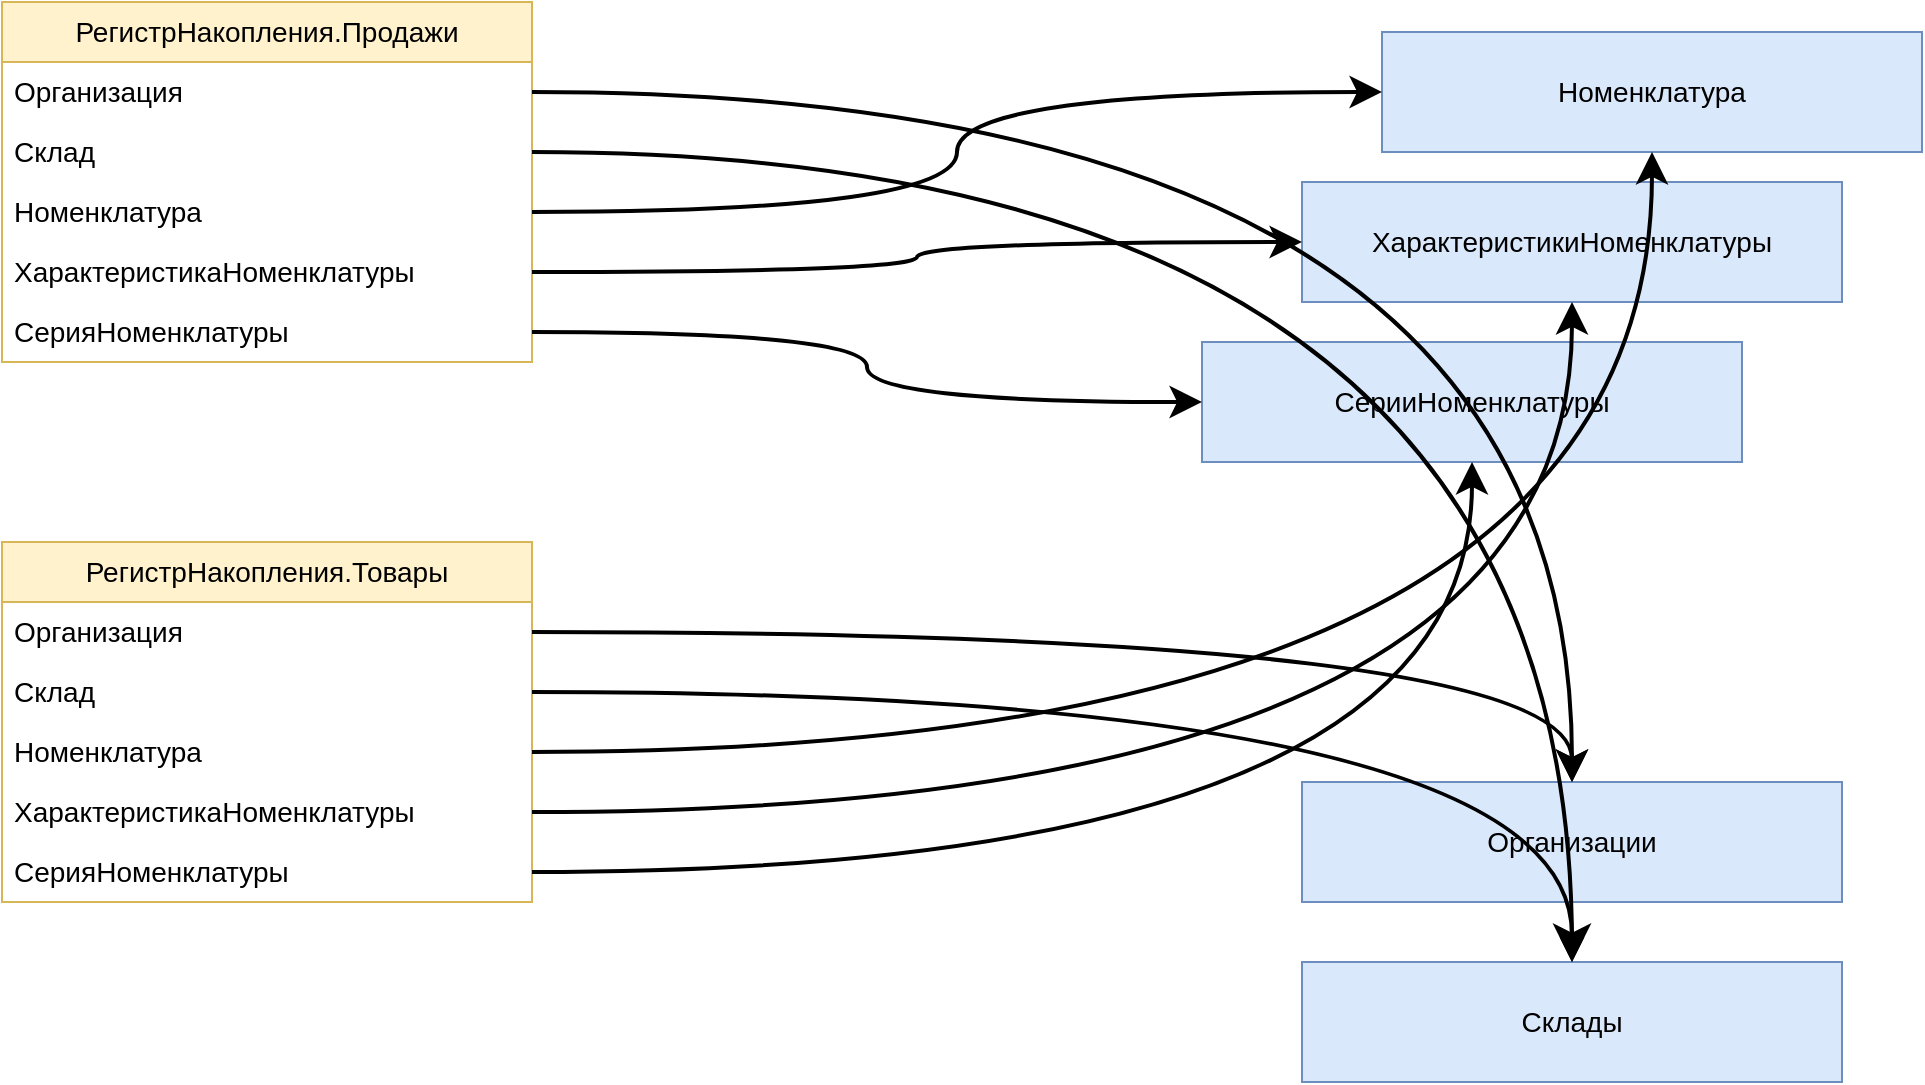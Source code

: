 <mxfile version="26.0.10">
  <diagram name="Page-1" id="c7558073-3199-34d8-9f00-42111426c3f3">
    <mxGraphModel dx="1195" dy="715" grid="1" gridSize="10" guides="1" tooltips="1" connect="1" arrows="1" fold="1" page="1" pageScale="1" pageWidth="826" pageHeight="1169" background="none" math="0" shadow="0">
      <root>
        <mxCell id="0" />
        <mxCell id="1" parent="0" />
        <mxCell id="8Yf_1v0yrgK7R68BSetH-113" value="РегистрНакопления.Продажи" style="swimlane;fontStyle=0;childLayout=stackLayout;horizontal=1;startSize=30;horizontalStack=0;resizeParent=1;resizeParentMax=0;resizeLast=0;collapsible=1;marginBottom=0;whiteSpace=wrap;html=1;fontSize=14;fillColor=#fff2cc;strokeColor=#d6b656;" vertex="1" parent="1">
          <mxGeometry x="40" y="20" width="265" height="180" as="geometry" />
        </mxCell>
        <mxCell id="8Yf_1v0yrgK7R68BSetH-137" value="&lt;span style=&quot;font-size: 14px;&quot;&gt;Организация&lt;/span&gt;" style="text;strokeColor=none;fillColor=none;align=left;verticalAlign=middle;spacingLeft=4;spacingRight=4;overflow=hidden;points=[[0,0.5],[1,0.5]];portConstraint=eastwest;rotatable=0;whiteSpace=wrap;html=1;" vertex="1" parent="8Yf_1v0yrgK7R68BSetH-113">
          <mxGeometry y="30" width="265" height="30" as="geometry" />
        </mxCell>
        <mxCell id="8Yf_1v0yrgK7R68BSetH-142" value="&lt;span style=&quot;font-size: 14px;&quot;&gt;Склад&lt;/span&gt;" style="text;strokeColor=none;fillColor=none;align=left;verticalAlign=middle;spacingLeft=4;spacingRight=4;overflow=hidden;points=[[0,0.5],[1,0.5]];portConstraint=eastwest;rotatable=0;whiteSpace=wrap;html=1;" vertex="1" parent="8Yf_1v0yrgK7R68BSetH-113">
          <mxGeometry y="60" width="265" height="30" as="geometry" />
        </mxCell>
        <mxCell id="8Yf_1v0yrgK7R68BSetH-114" value="&lt;span style=&quot;font-size: 14px;&quot;&gt;Номенклатура&lt;/span&gt;" style="text;strokeColor=none;fillColor=none;align=left;verticalAlign=middle;spacingLeft=4;spacingRight=4;overflow=hidden;points=[[0,0.5],[1,0.5]];portConstraint=eastwest;rotatable=0;whiteSpace=wrap;html=1;" vertex="1" parent="8Yf_1v0yrgK7R68BSetH-113">
          <mxGeometry y="90" width="265" height="30" as="geometry" />
        </mxCell>
        <mxCell id="8Yf_1v0yrgK7R68BSetH-115" value="&lt;span style=&quot;font-size: 14px;&quot;&gt;ХарактеристикаНоменклатуры&lt;/span&gt;" style="text;strokeColor=none;fillColor=none;align=left;verticalAlign=middle;spacingLeft=4;spacingRight=4;overflow=hidden;points=[[0,0.5],[1,0.5]];portConstraint=eastwest;rotatable=0;whiteSpace=wrap;html=1;" vertex="1" parent="8Yf_1v0yrgK7R68BSetH-113">
          <mxGeometry y="120" width="265" height="30" as="geometry" />
        </mxCell>
        <mxCell id="8Yf_1v0yrgK7R68BSetH-116" value="&lt;span style=&quot;font-size: 14px;&quot;&gt;СерияНоменклатуры&lt;/span&gt;" style="text;strokeColor=none;fillColor=none;align=left;verticalAlign=middle;spacingLeft=4;spacingRight=4;overflow=hidden;points=[[0,0.5],[1,0.5]];portConstraint=eastwest;rotatable=0;whiteSpace=wrap;html=1;" vertex="1" parent="8Yf_1v0yrgK7R68BSetH-113">
          <mxGeometry y="150" width="265" height="30" as="geometry" />
        </mxCell>
        <mxCell id="8Yf_1v0yrgK7R68BSetH-120" value="&lt;span style=&quot;font-size: 14px; text-align: left;&quot;&gt;Номенклатура&lt;/span&gt;" style="rounded=0;whiteSpace=wrap;html=1;fillColor=#dae8fc;strokeColor=#6c8ebf;" vertex="1" parent="1">
          <mxGeometry x="730" y="35" width="270" height="60" as="geometry" />
        </mxCell>
        <mxCell id="8Yf_1v0yrgK7R68BSetH-121" value="&lt;span style=&quot;font-size: 14px; text-align: left;&quot;&gt;ХарактеристикиНоменклатуры&lt;/span&gt;" style="rounded=0;whiteSpace=wrap;html=1;fillColor=#dae8fc;strokeColor=#6c8ebf;" vertex="1" parent="1">
          <mxGeometry x="690" y="110" width="270" height="60" as="geometry" />
        </mxCell>
        <mxCell id="8Yf_1v0yrgK7R68BSetH-122" value="&lt;span style=&quot;font-size: 14px; text-align: left;&quot;&gt;СерииНоменклатуры&lt;/span&gt;" style="rounded=0;whiteSpace=wrap;html=1;fillColor=#dae8fc;strokeColor=#6c8ebf;" vertex="1" parent="1">
          <mxGeometry x="640" y="190" width="270" height="60" as="geometry" />
        </mxCell>
        <mxCell id="8Yf_1v0yrgK7R68BSetH-123" style="edgeStyle=orthogonalEdgeStyle;rounded=0;orthogonalLoop=1;jettySize=auto;html=1;entryX=0;entryY=0.5;entryDx=0;entryDy=0;curved=1;strokeWidth=2;targetPerimeterSpacing=0;sourcePerimeterSpacing=0;startSize=6;endSize=10;shadow=0;flowAnimation=0;" edge="1" parent="1" source="8Yf_1v0yrgK7R68BSetH-114" target="8Yf_1v0yrgK7R68BSetH-120">
          <mxGeometry relative="1" as="geometry" />
        </mxCell>
        <mxCell id="8Yf_1v0yrgK7R68BSetH-124" style="edgeStyle=orthogonalEdgeStyle;rounded=0;orthogonalLoop=1;jettySize=auto;html=1;entryX=0;entryY=0.5;entryDx=0;entryDy=0;curved=1;strokeWidth=2;targetPerimeterSpacing=0;sourcePerimeterSpacing=0;startSize=6;endSize=10;shadow=0;flowAnimation=0;" edge="1" parent="1" source="8Yf_1v0yrgK7R68BSetH-115" target="8Yf_1v0yrgK7R68BSetH-121">
          <mxGeometry relative="1" as="geometry" />
        </mxCell>
        <mxCell id="8Yf_1v0yrgK7R68BSetH-125" style="edgeStyle=orthogonalEdgeStyle;rounded=0;orthogonalLoop=1;jettySize=auto;html=1;entryX=0;entryY=0.5;entryDx=0;entryDy=0;curved=1;strokeWidth=2;targetPerimeterSpacing=0;sourcePerimeterSpacing=0;startSize=6;endSize=10;shadow=0;flowAnimation=0;" edge="1" parent="1" source="8Yf_1v0yrgK7R68BSetH-116" target="8Yf_1v0yrgK7R68BSetH-122">
          <mxGeometry relative="1" as="geometry" />
        </mxCell>
        <mxCell id="8Yf_1v0yrgK7R68BSetH-126" value="РегистрНакопления.Товары" style="swimlane;fontStyle=0;childLayout=stackLayout;horizontal=1;startSize=30;horizontalStack=0;resizeParent=1;resizeParentMax=0;resizeLast=0;collapsible=1;marginBottom=0;whiteSpace=wrap;html=1;fontSize=14;fillColor=#fff2cc;strokeColor=#d6b656;rounded=0;shadow=0;" vertex="1" parent="1">
          <mxGeometry x="40" y="290" width="265" height="180" as="geometry">
            <mxRectangle x="40" y="260" width="220" height="30" as="alternateBounds" />
          </mxGeometry>
        </mxCell>
        <mxCell id="8Yf_1v0yrgK7R68BSetH-135" value="&lt;span style=&quot;font-size: 14px;&quot;&gt;Организация&lt;/span&gt;" style="text;strokeColor=none;fillColor=none;align=left;verticalAlign=middle;spacingLeft=4;spacingRight=4;overflow=hidden;points=[[0,0.5],[1,0.5]];portConstraint=eastwest;rotatable=0;whiteSpace=wrap;html=1;" vertex="1" parent="8Yf_1v0yrgK7R68BSetH-126">
          <mxGeometry y="30" width="265" height="30" as="geometry" />
        </mxCell>
        <mxCell id="8Yf_1v0yrgK7R68BSetH-139" value="&lt;span style=&quot;font-size: 14px;&quot;&gt;Склад&lt;/span&gt;" style="text;strokeColor=none;fillColor=none;align=left;verticalAlign=middle;spacingLeft=4;spacingRight=4;overflow=hidden;points=[[0,0.5],[1,0.5]];portConstraint=eastwest;rotatable=0;whiteSpace=wrap;html=1;" vertex="1" parent="8Yf_1v0yrgK7R68BSetH-126">
          <mxGeometry y="60" width="265" height="30" as="geometry" />
        </mxCell>
        <mxCell id="8Yf_1v0yrgK7R68BSetH-127" value="&lt;span style=&quot;font-size: 14px;&quot;&gt;Номенклатура&lt;/span&gt;" style="text;strokeColor=none;fillColor=none;align=left;verticalAlign=middle;spacingLeft=4;spacingRight=4;overflow=hidden;points=[[0,0.5],[1,0.5]];portConstraint=eastwest;rotatable=0;whiteSpace=wrap;html=1;" vertex="1" parent="8Yf_1v0yrgK7R68BSetH-126">
          <mxGeometry y="90" width="265" height="30" as="geometry" />
        </mxCell>
        <mxCell id="8Yf_1v0yrgK7R68BSetH-128" value="&lt;span style=&quot;font-size: 14px;&quot;&gt;ХарактеристикаНоменклатуры&lt;/span&gt;" style="text;strokeColor=none;fillColor=none;align=left;verticalAlign=middle;spacingLeft=4;spacingRight=4;overflow=hidden;points=[[0,0.5],[1,0.5]];portConstraint=eastwest;rotatable=0;whiteSpace=wrap;html=1;" vertex="1" parent="8Yf_1v0yrgK7R68BSetH-126">
          <mxGeometry y="120" width="265" height="30" as="geometry" />
        </mxCell>
        <mxCell id="8Yf_1v0yrgK7R68BSetH-129" value="&lt;span style=&quot;font-size: 14px;&quot;&gt;СерияНоменклатуры&lt;/span&gt;" style="text;strokeColor=none;fillColor=none;align=left;verticalAlign=middle;spacingLeft=4;spacingRight=4;overflow=hidden;points=[[0,0.5],[1,0.5]];portConstraint=eastwest;rotatable=0;whiteSpace=wrap;html=1;" vertex="1" parent="8Yf_1v0yrgK7R68BSetH-126">
          <mxGeometry y="150" width="265" height="30" as="geometry" />
        </mxCell>
        <mxCell id="8Yf_1v0yrgK7R68BSetH-131" style="edgeStyle=orthogonalEdgeStyle;rounded=0;orthogonalLoop=1;jettySize=auto;html=1;curved=1;strokeWidth=2;targetPerimeterSpacing=0;sourcePerimeterSpacing=0;startSize=6;endSize=10;shadow=0;flowAnimation=0;" edge="1" parent="1" source="8Yf_1v0yrgK7R68BSetH-128" target="8Yf_1v0yrgK7R68BSetH-121">
          <mxGeometry relative="1" as="geometry" />
        </mxCell>
        <mxCell id="8Yf_1v0yrgK7R68BSetH-132" style="edgeStyle=orthogonalEdgeStyle;rounded=0;orthogonalLoop=1;jettySize=auto;html=1;curved=1;strokeWidth=2;targetPerimeterSpacing=0;sourcePerimeterSpacing=0;startSize=6;endSize=10;shadow=0;flowAnimation=0;" edge="1" parent="1" source="8Yf_1v0yrgK7R68BSetH-129" target="8Yf_1v0yrgK7R68BSetH-122">
          <mxGeometry relative="1" as="geometry" />
        </mxCell>
        <mxCell id="8Yf_1v0yrgK7R68BSetH-133" style="edgeStyle=orthogonalEdgeStyle;rounded=0;orthogonalLoop=1;jettySize=auto;html=1;curved=1;strokeWidth=2;targetPerimeterSpacing=0;sourcePerimeterSpacing=0;startSize=6;endSize=10;shadow=0;flowAnimation=0;" edge="1" parent="1" source="8Yf_1v0yrgK7R68BSetH-127" target="8Yf_1v0yrgK7R68BSetH-120">
          <mxGeometry relative="1" as="geometry" />
        </mxCell>
        <mxCell id="8Yf_1v0yrgK7R68BSetH-134" value="Организации" style="rounded=0;whiteSpace=wrap;html=1;fontSize=14;fillColor=#dae8fc;strokeColor=#6c8ebf;" vertex="1" parent="1">
          <mxGeometry x="690" y="410" width="270" height="60" as="geometry" />
        </mxCell>
        <mxCell id="8Yf_1v0yrgK7R68BSetH-136" style="edgeStyle=orthogonalEdgeStyle;rounded=0;orthogonalLoop=1;jettySize=auto;html=1;curved=1;strokeWidth=2;targetPerimeterSpacing=0;sourcePerimeterSpacing=0;startSize=6;endSize=10;shadow=0;flowAnimation=0;" edge="1" parent="1" source="8Yf_1v0yrgK7R68BSetH-135" target="8Yf_1v0yrgK7R68BSetH-134">
          <mxGeometry relative="1" as="geometry" />
        </mxCell>
        <mxCell id="8Yf_1v0yrgK7R68BSetH-138" style="edgeStyle=orthogonalEdgeStyle;rounded=0;orthogonalLoop=1;jettySize=auto;html=1;curved=1;strokeWidth=2;targetPerimeterSpacing=0;sourcePerimeterSpacing=0;startSize=6;endSize=10;shadow=0;flowAnimation=0;" edge="1" parent="1" source="8Yf_1v0yrgK7R68BSetH-137" target="8Yf_1v0yrgK7R68BSetH-134">
          <mxGeometry relative="1" as="geometry" />
        </mxCell>
        <mxCell id="8Yf_1v0yrgK7R68BSetH-140" value="Склады" style="rounded=0;whiteSpace=wrap;html=1;fontSize=14;fillColor=#dae8fc;strokeColor=#6c8ebf;" vertex="1" parent="1">
          <mxGeometry x="690" y="500" width="270" height="60" as="geometry" />
        </mxCell>
        <mxCell id="8Yf_1v0yrgK7R68BSetH-141" style="edgeStyle=orthogonalEdgeStyle;rounded=0;orthogonalLoop=1;jettySize=auto;html=1;curved=1;strokeWidth=2;endSize=13;" edge="1" parent="1" source="8Yf_1v0yrgK7R68BSetH-139" target="8Yf_1v0yrgK7R68BSetH-140">
          <mxGeometry relative="1" as="geometry" />
        </mxCell>
        <mxCell id="8Yf_1v0yrgK7R68BSetH-143" style="edgeStyle=orthogonalEdgeStyle;rounded=0;orthogonalLoop=1;jettySize=auto;html=1;curved=1;strokeWidth=2;" edge="1" parent="1" source="8Yf_1v0yrgK7R68BSetH-142" target="8Yf_1v0yrgK7R68BSetH-140">
          <mxGeometry relative="1" as="geometry" />
        </mxCell>
      </root>
    </mxGraphModel>
  </diagram>
</mxfile>
